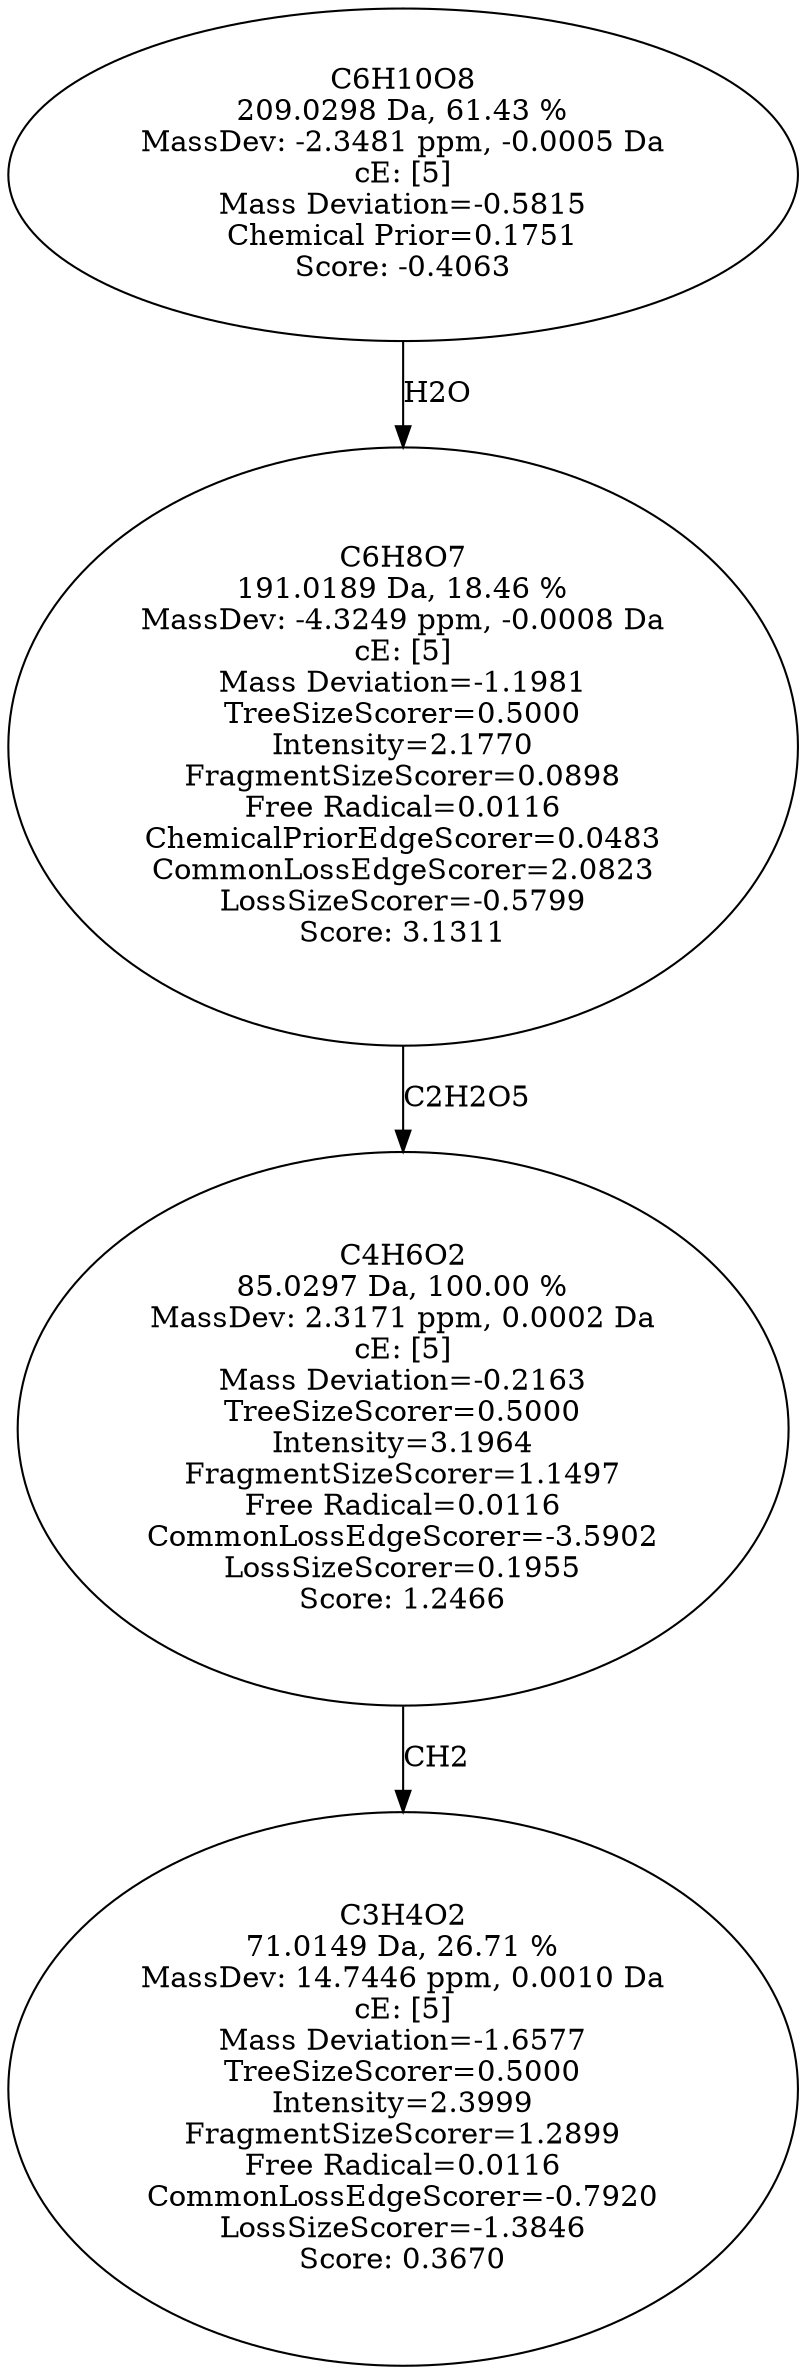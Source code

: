 strict digraph {
v1 [label="C3H4O2\n71.0149 Da, 26.71 %\nMassDev: 14.7446 ppm, 0.0010 Da\ncE: [5]\nMass Deviation=-1.6577\nTreeSizeScorer=0.5000\nIntensity=2.3999\nFragmentSizeScorer=1.2899\nFree Radical=0.0116\nCommonLossEdgeScorer=-0.7920\nLossSizeScorer=-1.3846\nScore: 0.3670"];
v2 [label="C4H6O2\n85.0297 Da, 100.00 %\nMassDev: 2.3171 ppm, 0.0002 Da\ncE: [5]\nMass Deviation=-0.2163\nTreeSizeScorer=0.5000\nIntensity=3.1964\nFragmentSizeScorer=1.1497\nFree Radical=0.0116\nCommonLossEdgeScorer=-3.5902\nLossSizeScorer=0.1955\nScore: 1.2466"];
v3 [label="C6H8O7\n191.0189 Da, 18.46 %\nMassDev: -4.3249 ppm, -0.0008 Da\ncE: [5]\nMass Deviation=-1.1981\nTreeSizeScorer=0.5000\nIntensity=2.1770\nFragmentSizeScorer=0.0898\nFree Radical=0.0116\nChemicalPriorEdgeScorer=0.0483\nCommonLossEdgeScorer=2.0823\nLossSizeScorer=-0.5799\nScore: 3.1311"];
v4 [label="C6H10O8\n209.0298 Da, 61.43 %\nMassDev: -2.3481 ppm, -0.0005 Da\ncE: [5]\nMass Deviation=-0.5815\nChemical Prior=0.1751\nScore: -0.4063"];
v2 -> v1 [label="CH2"];
v3 -> v2 [label="C2H2O5"];
v4 -> v3 [label="H2O"];
}
